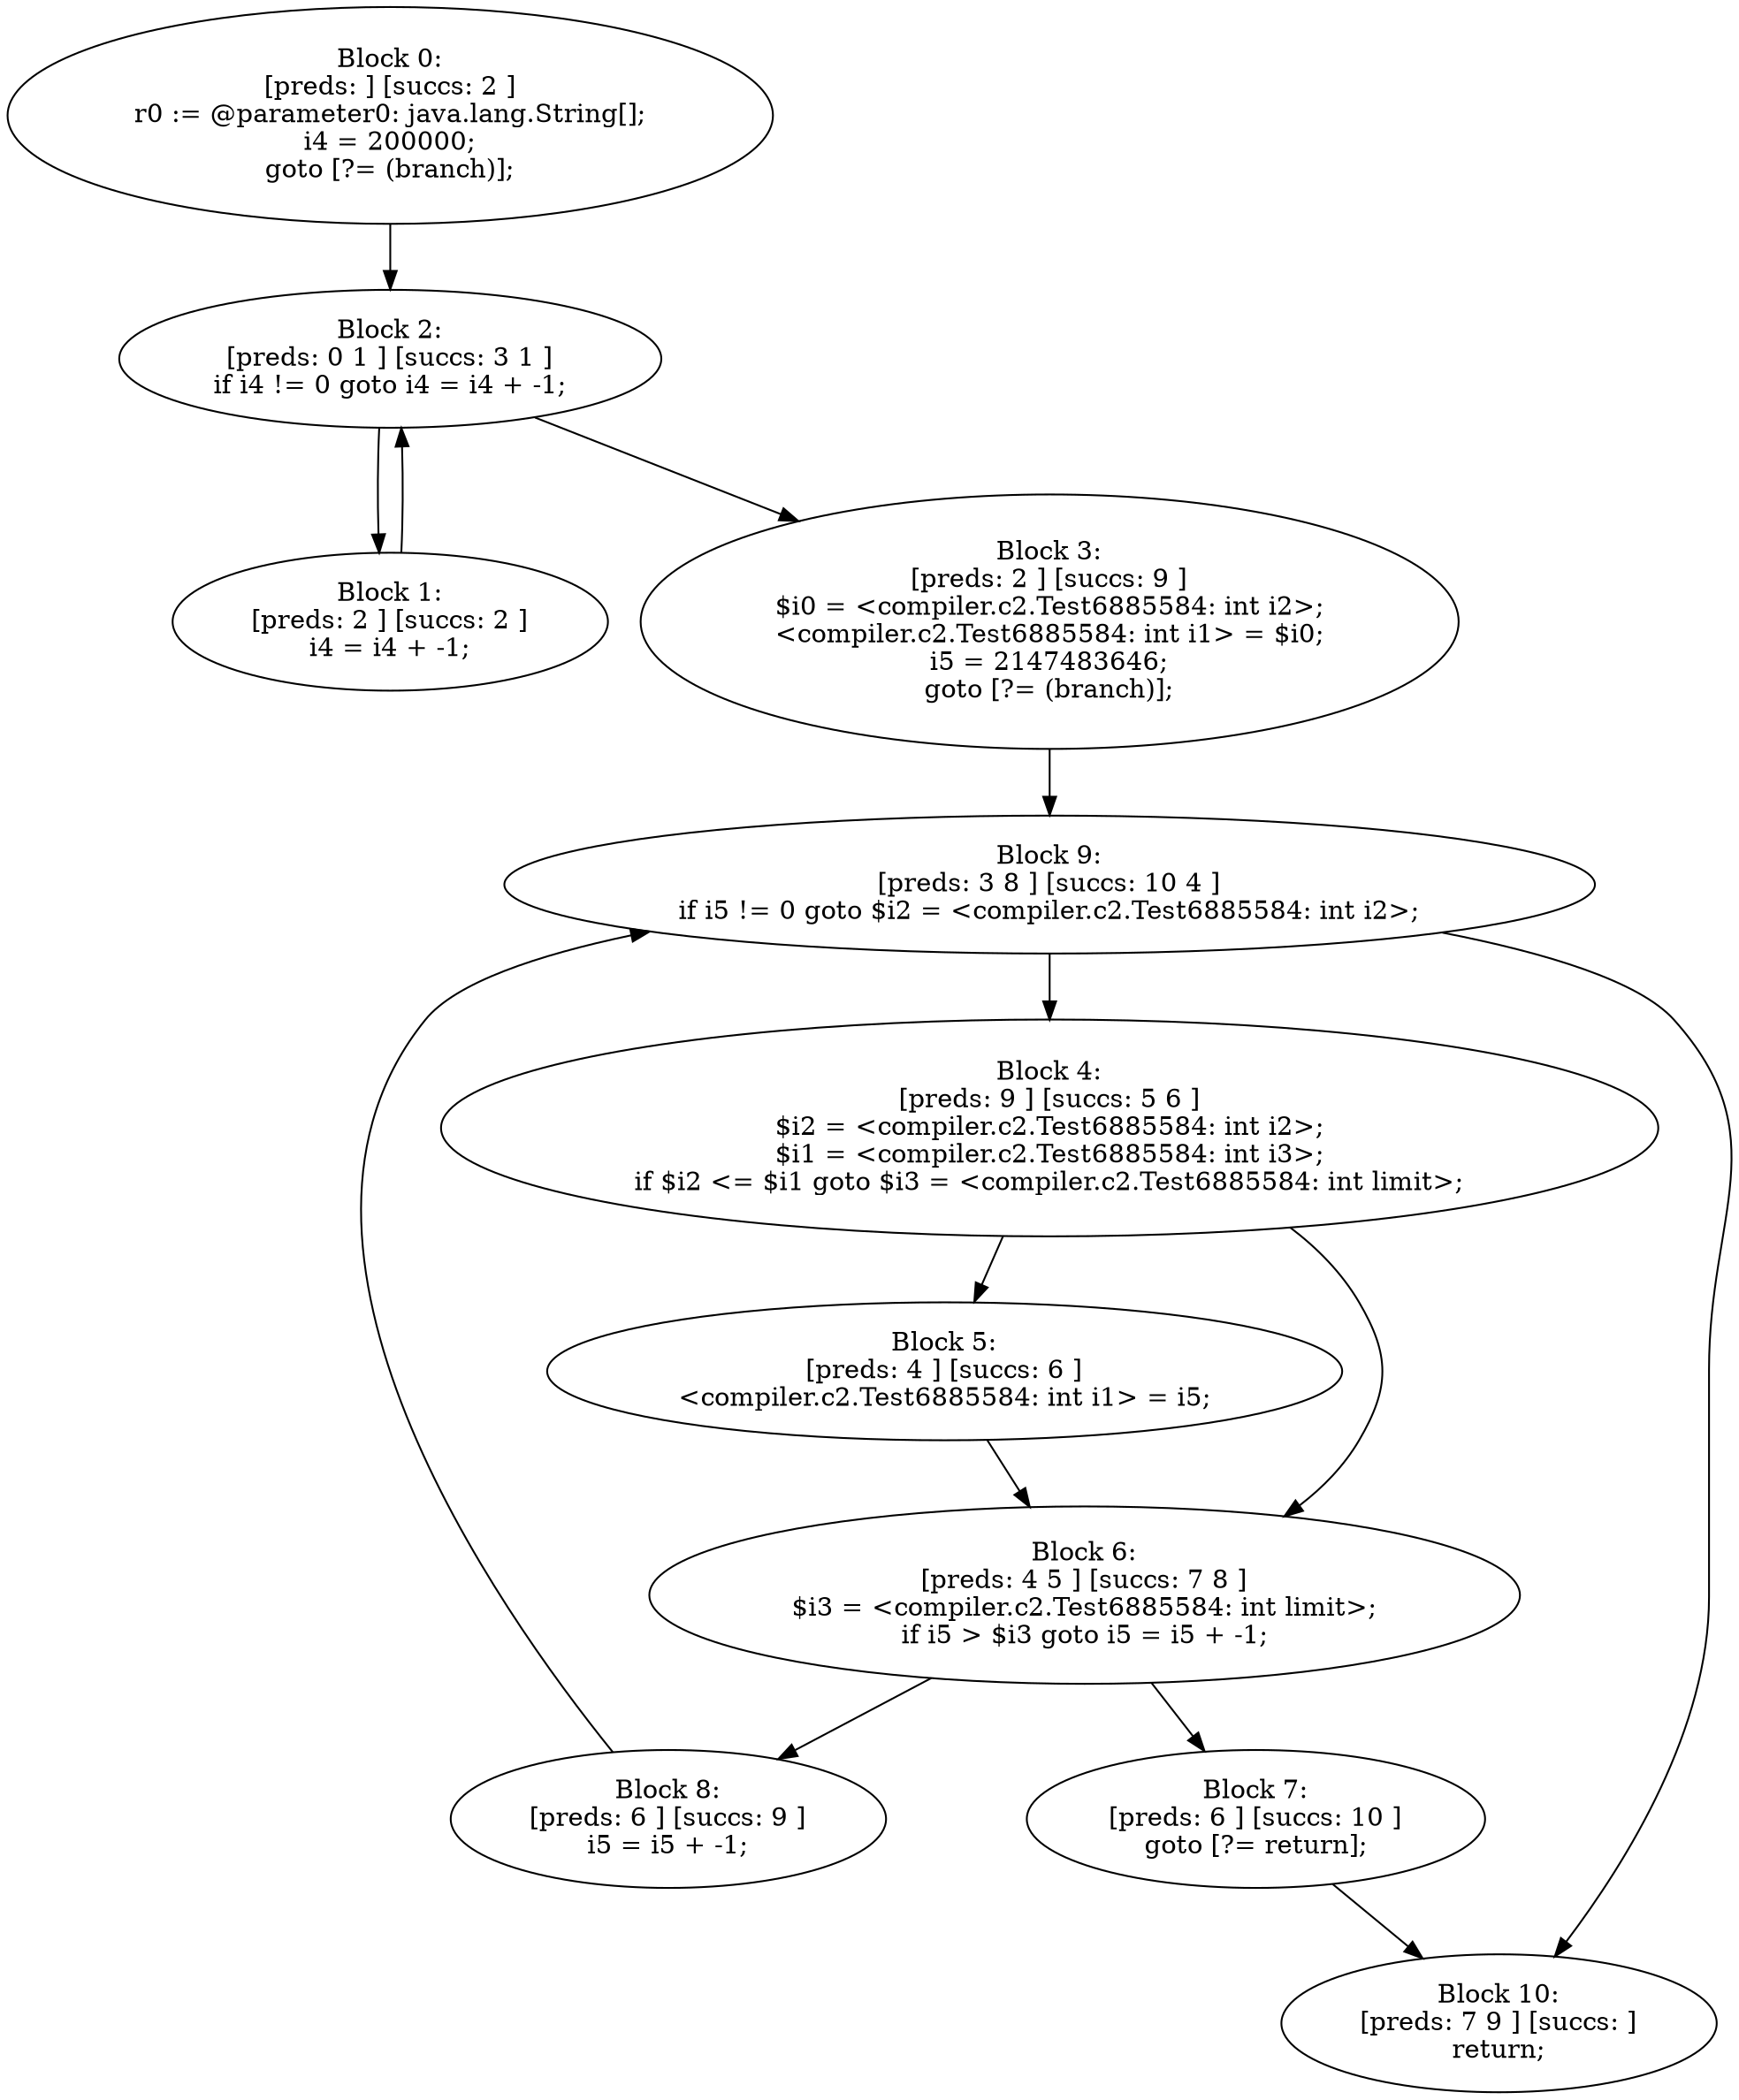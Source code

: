 digraph "unitGraph" {
    "Block 0:
[preds: ] [succs: 2 ]
r0 := @parameter0: java.lang.String[];
i4 = 200000;
goto [?= (branch)];
"
    "Block 1:
[preds: 2 ] [succs: 2 ]
i4 = i4 + -1;
"
    "Block 2:
[preds: 0 1 ] [succs: 3 1 ]
if i4 != 0 goto i4 = i4 + -1;
"
    "Block 3:
[preds: 2 ] [succs: 9 ]
$i0 = <compiler.c2.Test6885584: int i2>;
<compiler.c2.Test6885584: int i1> = $i0;
i5 = 2147483646;
goto [?= (branch)];
"
    "Block 4:
[preds: 9 ] [succs: 5 6 ]
$i2 = <compiler.c2.Test6885584: int i2>;
$i1 = <compiler.c2.Test6885584: int i3>;
if $i2 <= $i1 goto $i3 = <compiler.c2.Test6885584: int limit>;
"
    "Block 5:
[preds: 4 ] [succs: 6 ]
<compiler.c2.Test6885584: int i1> = i5;
"
    "Block 6:
[preds: 4 5 ] [succs: 7 8 ]
$i3 = <compiler.c2.Test6885584: int limit>;
if i5 > $i3 goto i5 = i5 + -1;
"
    "Block 7:
[preds: 6 ] [succs: 10 ]
goto [?= return];
"
    "Block 8:
[preds: 6 ] [succs: 9 ]
i5 = i5 + -1;
"
    "Block 9:
[preds: 3 8 ] [succs: 10 4 ]
if i5 != 0 goto $i2 = <compiler.c2.Test6885584: int i2>;
"
    "Block 10:
[preds: 7 9 ] [succs: ]
return;
"
    "Block 0:
[preds: ] [succs: 2 ]
r0 := @parameter0: java.lang.String[];
i4 = 200000;
goto [?= (branch)];
"->"Block 2:
[preds: 0 1 ] [succs: 3 1 ]
if i4 != 0 goto i4 = i4 + -1;
";
    "Block 1:
[preds: 2 ] [succs: 2 ]
i4 = i4 + -1;
"->"Block 2:
[preds: 0 1 ] [succs: 3 1 ]
if i4 != 0 goto i4 = i4 + -1;
";
    "Block 2:
[preds: 0 1 ] [succs: 3 1 ]
if i4 != 0 goto i4 = i4 + -1;
"->"Block 3:
[preds: 2 ] [succs: 9 ]
$i0 = <compiler.c2.Test6885584: int i2>;
<compiler.c2.Test6885584: int i1> = $i0;
i5 = 2147483646;
goto [?= (branch)];
";
    "Block 2:
[preds: 0 1 ] [succs: 3 1 ]
if i4 != 0 goto i4 = i4 + -1;
"->"Block 1:
[preds: 2 ] [succs: 2 ]
i4 = i4 + -1;
";
    "Block 3:
[preds: 2 ] [succs: 9 ]
$i0 = <compiler.c2.Test6885584: int i2>;
<compiler.c2.Test6885584: int i1> = $i0;
i5 = 2147483646;
goto [?= (branch)];
"->"Block 9:
[preds: 3 8 ] [succs: 10 4 ]
if i5 != 0 goto $i2 = <compiler.c2.Test6885584: int i2>;
";
    "Block 4:
[preds: 9 ] [succs: 5 6 ]
$i2 = <compiler.c2.Test6885584: int i2>;
$i1 = <compiler.c2.Test6885584: int i3>;
if $i2 <= $i1 goto $i3 = <compiler.c2.Test6885584: int limit>;
"->"Block 5:
[preds: 4 ] [succs: 6 ]
<compiler.c2.Test6885584: int i1> = i5;
";
    "Block 4:
[preds: 9 ] [succs: 5 6 ]
$i2 = <compiler.c2.Test6885584: int i2>;
$i1 = <compiler.c2.Test6885584: int i3>;
if $i2 <= $i1 goto $i3 = <compiler.c2.Test6885584: int limit>;
"->"Block 6:
[preds: 4 5 ] [succs: 7 8 ]
$i3 = <compiler.c2.Test6885584: int limit>;
if i5 > $i3 goto i5 = i5 + -1;
";
    "Block 5:
[preds: 4 ] [succs: 6 ]
<compiler.c2.Test6885584: int i1> = i5;
"->"Block 6:
[preds: 4 5 ] [succs: 7 8 ]
$i3 = <compiler.c2.Test6885584: int limit>;
if i5 > $i3 goto i5 = i5 + -1;
";
    "Block 6:
[preds: 4 5 ] [succs: 7 8 ]
$i3 = <compiler.c2.Test6885584: int limit>;
if i5 > $i3 goto i5 = i5 + -1;
"->"Block 7:
[preds: 6 ] [succs: 10 ]
goto [?= return];
";
    "Block 6:
[preds: 4 5 ] [succs: 7 8 ]
$i3 = <compiler.c2.Test6885584: int limit>;
if i5 > $i3 goto i5 = i5 + -1;
"->"Block 8:
[preds: 6 ] [succs: 9 ]
i5 = i5 + -1;
";
    "Block 7:
[preds: 6 ] [succs: 10 ]
goto [?= return];
"->"Block 10:
[preds: 7 9 ] [succs: ]
return;
";
    "Block 8:
[preds: 6 ] [succs: 9 ]
i5 = i5 + -1;
"->"Block 9:
[preds: 3 8 ] [succs: 10 4 ]
if i5 != 0 goto $i2 = <compiler.c2.Test6885584: int i2>;
";
    "Block 9:
[preds: 3 8 ] [succs: 10 4 ]
if i5 != 0 goto $i2 = <compiler.c2.Test6885584: int i2>;
"->"Block 10:
[preds: 7 9 ] [succs: ]
return;
";
    "Block 9:
[preds: 3 8 ] [succs: 10 4 ]
if i5 != 0 goto $i2 = <compiler.c2.Test6885584: int i2>;
"->"Block 4:
[preds: 9 ] [succs: 5 6 ]
$i2 = <compiler.c2.Test6885584: int i2>;
$i1 = <compiler.c2.Test6885584: int i3>;
if $i2 <= $i1 goto $i3 = <compiler.c2.Test6885584: int limit>;
";
}
